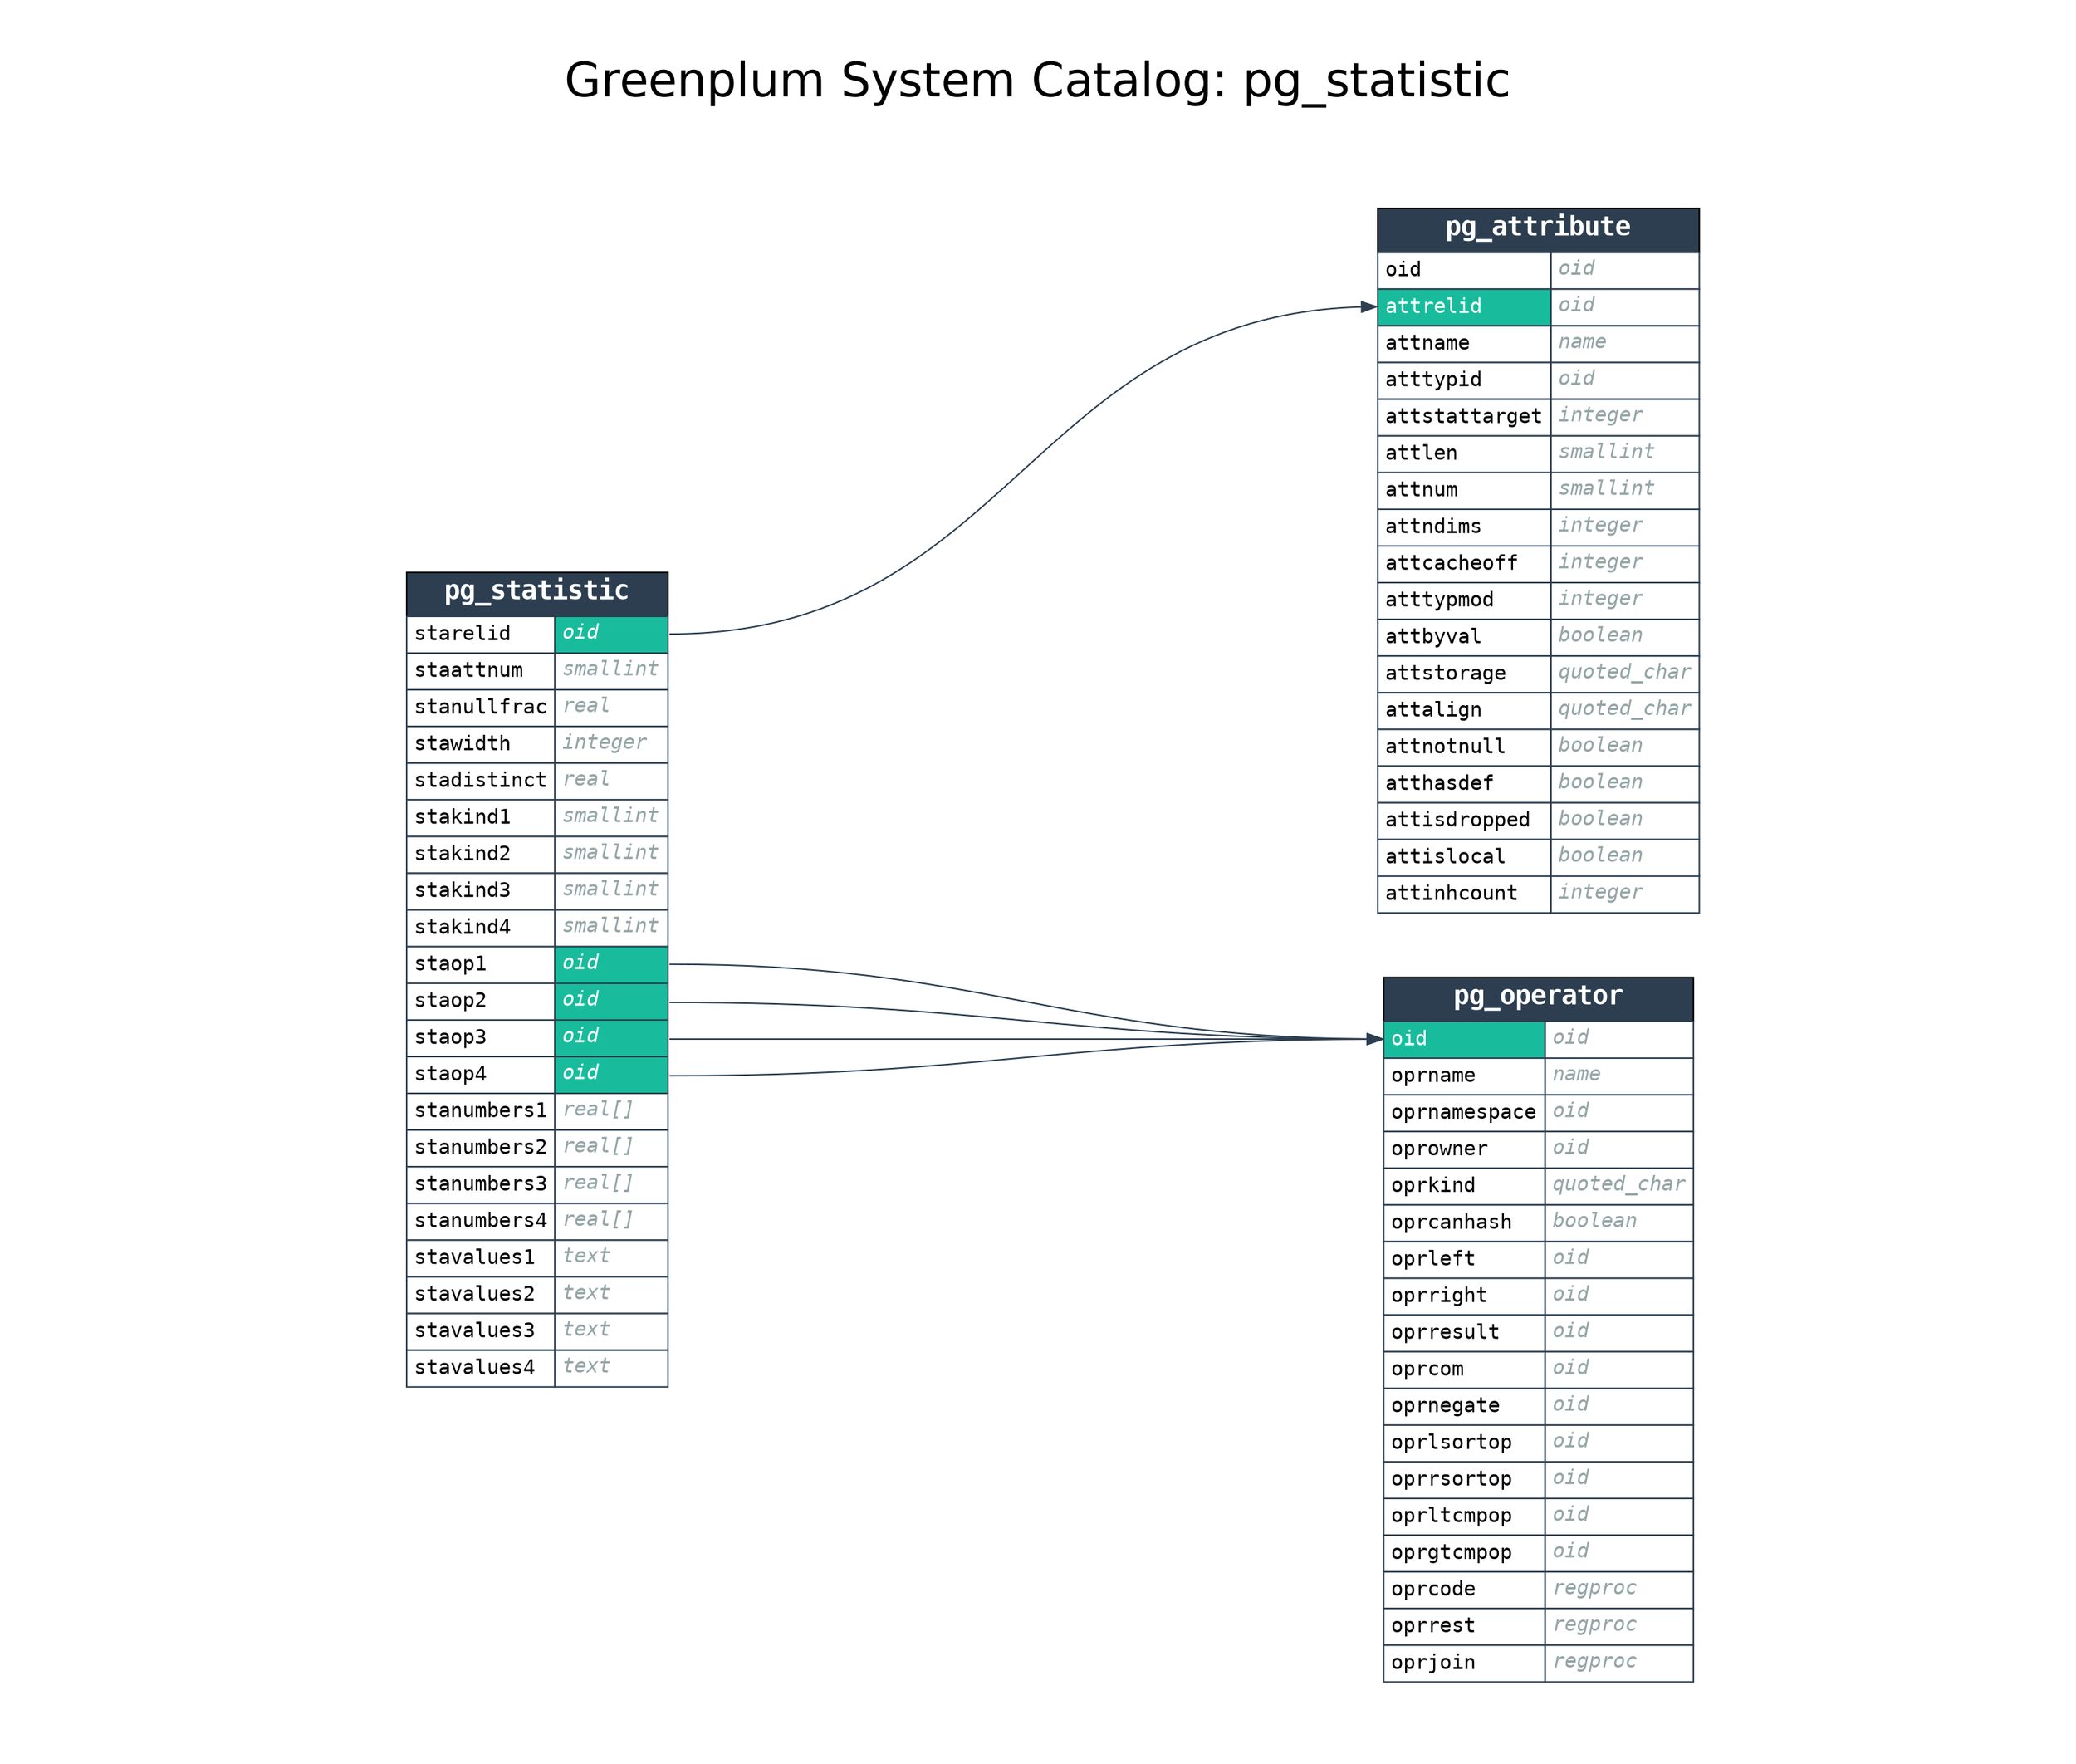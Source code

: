digraph GPDB {

    label="Greenplum System Catalog: pg_statistic";
    labelloc="t";
    fontname="Helvetica"
    fontsize=32
    

    pad=0.5;
    nodesep=0.5;
    ranksep=0.5;
    rankdir=LR;
    node [shape = "plaintext"];

    
    subgraph cluster_from {
        rankdir=TB
        style=invis;

        
    }
    
    subgraph cluster_selected {
        rankdir=TB
        style=invis;

        
            pg_statistic [label = <<FONT FACE="monospace"><TABLE BORDER="0" CELLBORDER="1" CELLSPACING="0" CELLPADDING="4">
<TR><TD BGCOLOR="#2c3e50" ALIGN="CENTER" COLSPAN="2"><FONT COLOR="#FFFFFF" POINT-SIZE="18"><B>pg_statistic</B></FONT></TD></TR>

<TR>
<TD COLOR="#2c3e50" BGCOLOR="#FFFFFF" ALIGN="LEFT" PORT="starelid_in"><FONT COLOR="#000000">starelid</FONT></TD>
<TD COLOR="#2c3e50" BGCOLOR="#18bc9c" ALIGN="LEFT" PORT="starelid_out"><FONT COLOR="#FFFFFF"><I>oid</I></FONT></TD>
</TR>

<TR>
<TD COLOR="#2c3e50" BGCOLOR="#FFFFFF" ALIGN="LEFT" PORT="staattnum_in"><FONT COLOR="#000000">staattnum</FONT></TD>
<TD COLOR="#2c3e50" BGCOLOR="#FFFFFF" ALIGN="LEFT" PORT="staattnum_out"><FONT COLOR="#95a5a6"><I>smallint</I></FONT></TD>
</TR>

<TR>
<TD COLOR="#2c3e50" BGCOLOR="#FFFFFF" ALIGN="LEFT" PORT="stanullfrac_in"><FONT COLOR="#000000">stanullfrac</FONT></TD>
<TD COLOR="#2c3e50" BGCOLOR="#FFFFFF" ALIGN="LEFT" PORT="stanullfrac_out"><FONT COLOR="#95a5a6"><I>real</I></FONT></TD>
</TR>

<TR>
<TD COLOR="#2c3e50" BGCOLOR="#FFFFFF" ALIGN="LEFT" PORT="stawidth_in"><FONT COLOR="#000000">stawidth</FONT></TD>
<TD COLOR="#2c3e50" BGCOLOR="#FFFFFF" ALIGN="LEFT" PORT="stawidth_out"><FONT COLOR="#95a5a6"><I>integer</I></FONT></TD>
</TR>

<TR>
<TD COLOR="#2c3e50" BGCOLOR="#FFFFFF" ALIGN="LEFT" PORT="stadistinct_in"><FONT COLOR="#000000">stadistinct</FONT></TD>
<TD COLOR="#2c3e50" BGCOLOR="#FFFFFF" ALIGN="LEFT" PORT="stadistinct_out"><FONT COLOR="#95a5a6"><I>real</I></FONT></TD>
</TR>

<TR>
<TD COLOR="#2c3e50" BGCOLOR="#FFFFFF" ALIGN="LEFT" PORT="stakind1_in"><FONT COLOR="#000000">stakind1</FONT></TD>
<TD COLOR="#2c3e50" BGCOLOR="#FFFFFF" ALIGN="LEFT" PORT="stakind1_out"><FONT COLOR="#95a5a6"><I>smallint</I></FONT></TD>
</TR>

<TR>
<TD COLOR="#2c3e50" BGCOLOR="#FFFFFF" ALIGN="LEFT" PORT="stakind2_in"><FONT COLOR="#000000">stakind2</FONT></TD>
<TD COLOR="#2c3e50" BGCOLOR="#FFFFFF" ALIGN="LEFT" PORT="stakind2_out"><FONT COLOR="#95a5a6"><I>smallint</I></FONT></TD>
</TR>

<TR>
<TD COLOR="#2c3e50" BGCOLOR="#FFFFFF" ALIGN="LEFT" PORT="stakind3_in"><FONT COLOR="#000000">stakind3</FONT></TD>
<TD COLOR="#2c3e50" BGCOLOR="#FFFFFF" ALIGN="LEFT" PORT="stakind3_out"><FONT COLOR="#95a5a6"><I>smallint</I></FONT></TD>
</TR>

<TR>
<TD COLOR="#2c3e50" BGCOLOR="#FFFFFF" ALIGN="LEFT" PORT="stakind4_in"><FONT COLOR="#000000">stakind4</FONT></TD>
<TD COLOR="#2c3e50" BGCOLOR="#FFFFFF" ALIGN="LEFT" PORT="stakind4_out"><FONT COLOR="#95a5a6"><I>smallint</I></FONT></TD>
</TR>

<TR>
<TD COLOR="#2c3e50" BGCOLOR="#FFFFFF" ALIGN="LEFT" PORT="staop1_in"><FONT COLOR="#000000">staop1</FONT></TD>
<TD COLOR="#2c3e50" BGCOLOR="#18bc9c" ALIGN="LEFT" PORT="staop1_out"><FONT COLOR="#FFFFFF"><I>oid</I></FONT></TD>
</TR>

<TR>
<TD COLOR="#2c3e50" BGCOLOR="#FFFFFF" ALIGN="LEFT" PORT="staop2_in"><FONT COLOR="#000000">staop2</FONT></TD>
<TD COLOR="#2c3e50" BGCOLOR="#18bc9c" ALIGN="LEFT" PORT="staop2_out"><FONT COLOR="#FFFFFF"><I>oid</I></FONT></TD>
</TR>

<TR>
<TD COLOR="#2c3e50" BGCOLOR="#FFFFFF" ALIGN="LEFT" PORT="staop3_in"><FONT COLOR="#000000">staop3</FONT></TD>
<TD COLOR="#2c3e50" BGCOLOR="#18bc9c" ALIGN="LEFT" PORT="staop3_out"><FONT COLOR="#FFFFFF"><I>oid</I></FONT></TD>
</TR>

<TR>
<TD COLOR="#2c3e50" BGCOLOR="#FFFFFF" ALIGN="LEFT" PORT="staop4_in"><FONT COLOR="#000000">staop4</FONT></TD>
<TD COLOR="#2c3e50" BGCOLOR="#18bc9c" ALIGN="LEFT" PORT="staop4_out"><FONT COLOR="#FFFFFF"><I>oid</I></FONT></TD>
</TR>

<TR>
<TD COLOR="#2c3e50" BGCOLOR="#FFFFFF" ALIGN="LEFT" PORT="stanumbers1_in"><FONT COLOR="#000000">stanumbers1</FONT></TD>
<TD COLOR="#2c3e50" BGCOLOR="#FFFFFF" ALIGN="LEFT" PORT="stanumbers1_out"><FONT COLOR="#95a5a6"><I>real[]</I></FONT></TD>
</TR>

<TR>
<TD COLOR="#2c3e50" BGCOLOR="#FFFFFF" ALIGN="LEFT" PORT="stanumbers2_in"><FONT COLOR="#000000">stanumbers2</FONT></TD>
<TD COLOR="#2c3e50" BGCOLOR="#FFFFFF" ALIGN="LEFT" PORT="stanumbers2_out"><FONT COLOR="#95a5a6"><I>real[]</I></FONT></TD>
</TR>

<TR>
<TD COLOR="#2c3e50" BGCOLOR="#FFFFFF" ALIGN="LEFT" PORT="stanumbers3_in"><FONT COLOR="#000000">stanumbers3</FONT></TD>
<TD COLOR="#2c3e50" BGCOLOR="#FFFFFF" ALIGN="LEFT" PORT="stanumbers3_out"><FONT COLOR="#95a5a6"><I>real[]</I></FONT></TD>
</TR>

<TR>
<TD COLOR="#2c3e50" BGCOLOR="#FFFFFF" ALIGN="LEFT" PORT="stanumbers4_in"><FONT COLOR="#000000">stanumbers4</FONT></TD>
<TD COLOR="#2c3e50" BGCOLOR="#FFFFFF" ALIGN="LEFT" PORT="stanumbers4_out"><FONT COLOR="#95a5a6"><I>real[]</I></FONT></TD>
</TR>

<TR>
<TD COLOR="#2c3e50" BGCOLOR="#FFFFFF" ALIGN="LEFT" PORT="stavalues1_in"><FONT COLOR="#000000">stavalues1</FONT></TD>
<TD COLOR="#2c3e50" BGCOLOR="#FFFFFF" ALIGN="LEFT" PORT="stavalues1_out"><FONT COLOR="#95a5a6"><I>text</I></FONT></TD>
</TR>

<TR>
<TD COLOR="#2c3e50" BGCOLOR="#FFFFFF" ALIGN="LEFT" PORT="stavalues2_in"><FONT COLOR="#000000">stavalues2</FONT></TD>
<TD COLOR="#2c3e50" BGCOLOR="#FFFFFF" ALIGN="LEFT" PORT="stavalues2_out"><FONT COLOR="#95a5a6"><I>text</I></FONT></TD>
</TR>

<TR>
<TD COLOR="#2c3e50" BGCOLOR="#FFFFFF" ALIGN="LEFT" PORT="stavalues3_in"><FONT COLOR="#000000">stavalues3</FONT></TD>
<TD COLOR="#2c3e50" BGCOLOR="#FFFFFF" ALIGN="LEFT" PORT="stavalues3_out"><FONT COLOR="#95a5a6"><I>text</I></FONT></TD>
</TR>

<TR>
<TD COLOR="#2c3e50" BGCOLOR="#FFFFFF" ALIGN="LEFT" PORT="stavalues4_in"><FONT COLOR="#000000">stavalues4</FONT></TD>
<TD COLOR="#2c3e50" BGCOLOR="#FFFFFF" ALIGN="LEFT" PORT="stavalues4_out"><FONT COLOR="#95a5a6"><I>text</I></FONT></TD>
</TR>

</TABLE></FONT>> name = "pg_statistic" URL = "pg_statistic.svg"];
        
    }
    
    subgraph cluster_to {
        rankdir=TB
        style=invis;

        
            pg_attribute [label = <<FONT FACE="monospace"><TABLE BORDER="0" CELLBORDER="1" CELLSPACING="0" CELLPADDING="4">
<TR><TD BGCOLOR="#2c3e50" ALIGN="CENTER" COLSPAN="2"><FONT COLOR="#FFFFFF" POINT-SIZE="18"><B>pg_attribute</B></FONT></TD></TR>

<TR>
<TD COLOR="#2c3e50" BGCOLOR="#FFFFFF" ALIGN="LEFT" PORT="oid_in"><FONT COLOR="#000000">oid</FONT></TD>
<TD COLOR="#2c3e50" BGCOLOR="#FFFFFF" ALIGN="LEFT" PORT="oid_out"><FONT COLOR="#95a5a6"><I>oid</I></FONT></TD>
</TR>

<TR>
<TD COLOR="#2c3e50" BGCOLOR="#18bc9c" ALIGN="LEFT" PORT="attrelid_in"><FONT COLOR="#FFFFFF">attrelid</FONT></TD>
<TD COLOR="#2c3e50" BGCOLOR="#FFFFFF" ALIGN="LEFT" PORT="attrelid_out"><FONT COLOR="#95a5a6"><I>oid</I></FONT></TD>
</TR>

<TR>
<TD COLOR="#2c3e50" BGCOLOR="#FFFFFF" ALIGN="LEFT" PORT="attname_in"><FONT COLOR="#000000">attname</FONT></TD>
<TD COLOR="#2c3e50" BGCOLOR="#FFFFFF" ALIGN="LEFT" PORT="attname_out"><FONT COLOR="#95a5a6"><I>name</I></FONT></TD>
</TR>

<TR>
<TD COLOR="#2c3e50" BGCOLOR="#FFFFFF" ALIGN="LEFT" PORT="atttypid_in"><FONT COLOR="#000000">atttypid</FONT></TD>
<TD COLOR="#2c3e50" BGCOLOR="#FFFFFF" ALIGN="LEFT" PORT="atttypid_out"><FONT COLOR="#95a5a6"><I>oid</I></FONT></TD>
</TR>

<TR>
<TD COLOR="#2c3e50" BGCOLOR="#FFFFFF" ALIGN="LEFT" PORT="attstattarget_in"><FONT COLOR="#000000">attstattarget</FONT></TD>
<TD COLOR="#2c3e50" BGCOLOR="#FFFFFF" ALIGN="LEFT" PORT="attstattarget_out"><FONT COLOR="#95a5a6"><I>integer</I></FONT></TD>
</TR>

<TR>
<TD COLOR="#2c3e50" BGCOLOR="#FFFFFF" ALIGN="LEFT" PORT="attlen_in"><FONT COLOR="#000000">attlen</FONT></TD>
<TD COLOR="#2c3e50" BGCOLOR="#FFFFFF" ALIGN="LEFT" PORT="attlen_out"><FONT COLOR="#95a5a6"><I>smallint</I></FONT></TD>
</TR>

<TR>
<TD COLOR="#2c3e50" BGCOLOR="#FFFFFF" ALIGN="LEFT" PORT="attnum_in"><FONT COLOR="#000000">attnum</FONT></TD>
<TD COLOR="#2c3e50" BGCOLOR="#FFFFFF" ALIGN="LEFT" PORT="attnum_out"><FONT COLOR="#95a5a6"><I>smallint</I></FONT></TD>
</TR>

<TR>
<TD COLOR="#2c3e50" BGCOLOR="#FFFFFF" ALIGN="LEFT" PORT="attndims_in"><FONT COLOR="#000000">attndims</FONT></TD>
<TD COLOR="#2c3e50" BGCOLOR="#FFFFFF" ALIGN="LEFT" PORT="attndims_out"><FONT COLOR="#95a5a6"><I>integer</I></FONT></TD>
</TR>

<TR>
<TD COLOR="#2c3e50" BGCOLOR="#FFFFFF" ALIGN="LEFT" PORT="attcacheoff_in"><FONT COLOR="#000000">attcacheoff</FONT></TD>
<TD COLOR="#2c3e50" BGCOLOR="#FFFFFF" ALIGN="LEFT" PORT="attcacheoff_out"><FONT COLOR="#95a5a6"><I>integer</I></FONT></TD>
</TR>

<TR>
<TD COLOR="#2c3e50" BGCOLOR="#FFFFFF" ALIGN="LEFT" PORT="atttypmod_in"><FONT COLOR="#000000">atttypmod</FONT></TD>
<TD COLOR="#2c3e50" BGCOLOR="#FFFFFF" ALIGN="LEFT" PORT="atttypmod_out"><FONT COLOR="#95a5a6"><I>integer</I></FONT></TD>
</TR>

<TR>
<TD COLOR="#2c3e50" BGCOLOR="#FFFFFF" ALIGN="LEFT" PORT="attbyval_in"><FONT COLOR="#000000">attbyval</FONT></TD>
<TD COLOR="#2c3e50" BGCOLOR="#FFFFFF" ALIGN="LEFT" PORT="attbyval_out"><FONT COLOR="#95a5a6"><I>boolean</I></FONT></TD>
</TR>

<TR>
<TD COLOR="#2c3e50" BGCOLOR="#FFFFFF" ALIGN="LEFT" PORT="attstorage_in"><FONT COLOR="#000000">attstorage</FONT></TD>
<TD COLOR="#2c3e50" BGCOLOR="#FFFFFF" ALIGN="LEFT" PORT="attstorage_out"><FONT COLOR="#95a5a6"><I>quoted_char</I></FONT></TD>
</TR>

<TR>
<TD COLOR="#2c3e50" BGCOLOR="#FFFFFF" ALIGN="LEFT" PORT="attalign_in"><FONT COLOR="#000000">attalign</FONT></TD>
<TD COLOR="#2c3e50" BGCOLOR="#FFFFFF" ALIGN="LEFT" PORT="attalign_out"><FONT COLOR="#95a5a6"><I>quoted_char</I></FONT></TD>
</TR>

<TR>
<TD COLOR="#2c3e50" BGCOLOR="#FFFFFF" ALIGN="LEFT" PORT="attnotnull_in"><FONT COLOR="#000000">attnotnull</FONT></TD>
<TD COLOR="#2c3e50" BGCOLOR="#FFFFFF" ALIGN="LEFT" PORT="attnotnull_out"><FONT COLOR="#95a5a6"><I>boolean</I></FONT></TD>
</TR>

<TR>
<TD COLOR="#2c3e50" BGCOLOR="#FFFFFF" ALIGN="LEFT" PORT="atthasdef_in"><FONT COLOR="#000000">atthasdef</FONT></TD>
<TD COLOR="#2c3e50" BGCOLOR="#FFFFFF" ALIGN="LEFT" PORT="atthasdef_out"><FONT COLOR="#95a5a6"><I>boolean</I></FONT></TD>
</TR>

<TR>
<TD COLOR="#2c3e50" BGCOLOR="#FFFFFF" ALIGN="LEFT" PORT="attisdropped_in"><FONT COLOR="#000000">attisdropped</FONT></TD>
<TD COLOR="#2c3e50" BGCOLOR="#FFFFFF" ALIGN="LEFT" PORT="attisdropped_out"><FONT COLOR="#95a5a6"><I>boolean</I></FONT></TD>
</TR>

<TR>
<TD COLOR="#2c3e50" BGCOLOR="#FFFFFF" ALIGN="LEFT" PORT="attislocal_in"><FONT COLOR="#000000">attislocal</FONT></TD>
<TD COLOR="#2c3e50" BGCOLOR="#FFFFFF" ALIGN="LEFT" PORT="attislocal_out"><FONT COLOR="#95a5a6"><I>boolean</I></FONT></TD>
</TR>

<TR>
<TD COLOR="#2c3e50" BGCOLOR="#FFFFFF" ALIGN="LEFT" PORT="attinhcount_in"><FONT COLOR="#000000">attinhcount</FONT></TD>
<TD COLOR="#2c3e50" BGCOLOR="#FFFFFF" ALIGN="LEFT" PORT="attinhcount_out"><FONT COLOR="#95a5a6"><I>integer</I></FONT></TD>
</TR>

</TABLE></FONT>> name = "pg_attribute" URL = "pg_attribute.svg"];
        
            pg_operator [label = <<FONT FACE="monospace"><TABLE BORDER="0" CELLBORDER="1" CELLSPACING="0" CELLPADDING="4">
<TR><TD BGCOLOR="#2c3e50" ALIGN="CENTER" COLSPAN="2"><FONT COLOR="#FFFFFF" POINT-SIZE="18"><B>pg_operator</B></FONT></TD></TR>

<TR>
<TD COLOR="#2c3e50" BGCOLOR="#18bc9c" ALIGN="LEFT" PORT="oid_in"><FONT COLOR="#FFFFFF">oid</FONT></TD>
<TD COLOR="#2c3e50" BGCOLOR="#FFFFFF" ALIGN="LEFT" PORT="oid_out"><FONT COLOR="#95a5a6"><I>oid</I></FONT></TD>
</TR>

<TR>
<TD COLOR="#2c3e50" BGCOLOR="#FFFFFF" ALIGN="LEFT" PORT="oprname_in"><FONT COLOR="#000000">oprname</FONT></TD>
<TD COLOR="#2c3e50" BGCOLOR="#FFFFFF" ALIGN="LEFT" PORT="oprname_out"><FONT COLOR="#95a5a6"><I>name</I></FONT></TD>
</TR>

<TR>
<TD COLOR="#2c3e50" BGCOLOR="#FFFFFF" ALIGN="LEFT" PORT="oprnamespace_in"><FONT COLOR="#000000">oprnamespace</FONT></TD>
<TD COLOR="#2c3e50" BGCOLOR="#FFFFFF" ALIGN="LEFT" PORT="oprnamespace_out"><FONT COLOR="#95a5a6"><I>oid</I></FONT></TD>
</TR>

<TR>
<TD COLOR="#2c3e50" BGCOLOR="#FFFFFF" ALIGN="LEFT" PORT="oprowner_in"><FONT COLOR="#000000">oprowner</FONT></TD>
<TD COLOR="#2c3e50" BGCOLOR="#FFFFFF" ALIGN="LEFT" PORT="oprowner_out"><FONT COLOR="#95a5a6"><I>oid</I></FONT></TD>
</TR>

<TR>
<TD COLOR="#2c3e50" BGCOLOR="#FFFFFF" ALIGN="LEFT" PORT="oprkind_in"><FONT COLOR="#000000">oprkind</FONT></TD>
<TD COLOR="#2c3e50" BGCOLOR="#FFFFFF" ALIGN="LEFT" PORT="oprkind_out"><FONT COLOR="#95a5a6"><I>quoted_char</I></FONT></TD>
</TR>

<TR>
<TD COLOR="#2c3e50" BGCOLOR="#FFFFFF" ALIGN="LEFT" PORT="oprcanhash_in"><FONT COLOR="#000000">oprcanhash</FONT></TD>
<TD COLOR="#2c3e50" BGCOLOR="#FFFFFF" ALIGN="LEFT" PORT="oprcanhash_out"><FONT COLOR="#95a5a6"><I>boolean</I></FONT></TD>
</TR>

<TR>
<TD COLOR="#2c3e50" BGCOLOR="#FFFFFF" ALIGN="LEFT" PORT="oprleft_in"><FONT COLOR="#000000">oprleft</FONT></TD>
<TD COLOR="#2c3e50" BGCOLOR="#FFFFFF" ALIGN="LEFT" PORT="oprleft_out"><FONT COLOR="#95a5a6"><I>oid</I></FONT></TD>
</TR>

<TR>
<TD COLOR="#2c3e50" BGCOLOR="#FFFFFF" ALIGN="LEFT" PORT="oprright_in"><FONT COLOR="#000000">oprright</FONT></TD>
<TD COLOR="#2c3e50" BGCOLOR="#FFFFFF" ALIGN="LEFT" PORT="oprright_out"><FONT COLOR="#95a5a6"><I>oid</I></FONT></TD>
</TR>

<TR>
<TD COLOR="#2c3e50" BGCOLOR="#FFFFFF" ALIGN="LEFT" PORT="oprresult_in"><FONT COLOR="#000000">oprresult</FONT></TD>
<TD COLOR="#2c3e50" BGCOLOR="#FFFFFF" ALIGN="LEFT" PORT="oprresult_out"><FONT COLOR="#95a5a6"><I>oid</I></FONT></TD>
</TR>

<TR>
<TD COLOR="#2c3e50" BGCOLOR="#FFFFFF" ALIGN="LEFT" PORT="oprcom_in"><FONT COLOR="#000000">oprcom</FONT></TD>
<TD COLOR="#2c3e50" BGCOLOR="#FFFFFF" ALIGN="LEFT" PORT="oprcom_out"><FONT COLOR="#95a5a6"><I>oid</I></FONT></TD>
</TR>

<TR>
<TD COLOR="#2c3e50" BGCOLOR="#FFFFFF" ALIGN="LEFT" PORT="oprnegate_in"><FONT COLOR="#000000">oprnegate</FONT></TD>
<TD COLOR="#2c3e50" BGCOLOR="#FFFFFF" ALIGN="LEFT" PORT="oprnegate_out"><FONT COLOR="#95a5a6"><I>oid</I></FONT></TD>
</TR>

<TR>
<TD COLOR="#2c3e50" BGCOLOR="#FFFFFF" ALIGN="LEFT" PORT="oprlsortop_in"><FONT COLOR="#000000">oprlsortop</FONT></TD>
<TD COLOR="#2c3e50" BGCOLOR="#FFFFFF" ALIGN="LEFT" PORT="oprlsortop_out"><FONT COLOR="#95a5a6"><I>oid</I></FONT></TD>
</TR>

<TR>
<TD COLOR="#2c3e50" BGCOLOR="#FFFFFF" ALIGN="LEFT" PORT="oprrsortop_in"><FONT COLOR="#000000">oprrsortop</FONT></TD>
<TD COLOR="#2c3e50" BGCOLOR="#FFFFFF" ALIGN="LEFT" PORT="oprrsortop_out"><FONT COLOR="#95a5a6"><I>oid</I></FONT></TD>
</TR>

<TR>
<TD COLOR="#2c3e50" BGCOLOR="#FFFFFF" ALIGN="LEFT" PORT="oprltcmpop_in"><FONT COLOR="#000000">oprltcmpop</FONT></TD>
<TD COLOR="#2c3e50" BGCOLOR="#FFFFFF" ALIGN="LEFT" PORT="oprltcmpop_out"><FONT COLOR="#95a5a6"><I>oid</I></FONT></TD>
</TR>

<TR>
<TD COLOR="#2c3e50" BGCOLOR="#FFFFFF" ALIGN="LEFT" PORT="oprgtcmpop_in"><FONT COLOR="#000000">oprgtcmpop</FONT></TD>
<TD COLOR="#2c3e50" BGCOLOR="#FFFFFF" ALIGN="LEFT" PORT="oprgtcmpop_out"><FONT COLOR="#95a5a6"><I>oid</I></FONT></TD>
</TR>

<TR>
<TD COLOR="#2c3e50" BGCOLOR="#FFFFFF" ALIGN="LEFT" PORT="oprcode_in"><FONT COLOR="#000000">oprcode</FONT></TD>
<TD COLOR="#2c3e50" BGCOLOR="#FFFFFF" ALIGN="LEFT" PORT="oprcode_out"><FONT COLOR="#95a5a6"><I>regproc</I></FONT></TD>
</TR>

<TR>
<TD COLOR="#2c3e50" BGCOLOR="#FFFFFF" ALIGN="LEFT" PORT="oprrest_in"><FONT COLOR="#000000">oprrest</FONT></TD>
<TD COLOR="#2c3e50" BGCOLOR="#FFFFFF" ALIGN="LEFT" PORT="oprrest_out"><FONT COLOR="#95a5a6"><I>regproc</I></FONT></TD>
</TR>

<TR>
<TD COLOR="#2c3e50" BGCOLOR="#FFFFFF" ALIGN="LEFT" PORT="oprjoin_in"><FONT COLOR="#000000">oprjoin</FONT></TD>
<TD COLOR="#2c3e50" BGCOLOR="#FFFFFF" ALIGN="LEFT" PORT="oprjoin_out"><FONT COLOR="#95a5a6"><I>regproc</I></FONT></TD>
</TR>

</TABLE></FONT>> name = "pg_operator" URL = "pg_operator.svg"];
        
    }
    

    
        pg_statistic:starelid_out -> pg_attribute:attrelid_in [penwidth = 1 color = "#2c3e50"];
    
        pg_statistic:staop1_out -> pg_operator:oid_in [penwidth = 1 color = "#2c3e50"];
    
        pg_statistic:staop2_out -> pg_operator:oid_in [penwidth = 1 color = "#2c3e50"];
    
        pg_statistic:staop3_out -> pg_operator:oid_in [penwidth = 1 color = "#2c3e50"];
    
        pg_statistic:staop4_out -> pg_operator:oid_in [penwidth = 1 color = "#2c3e50"];
    

}